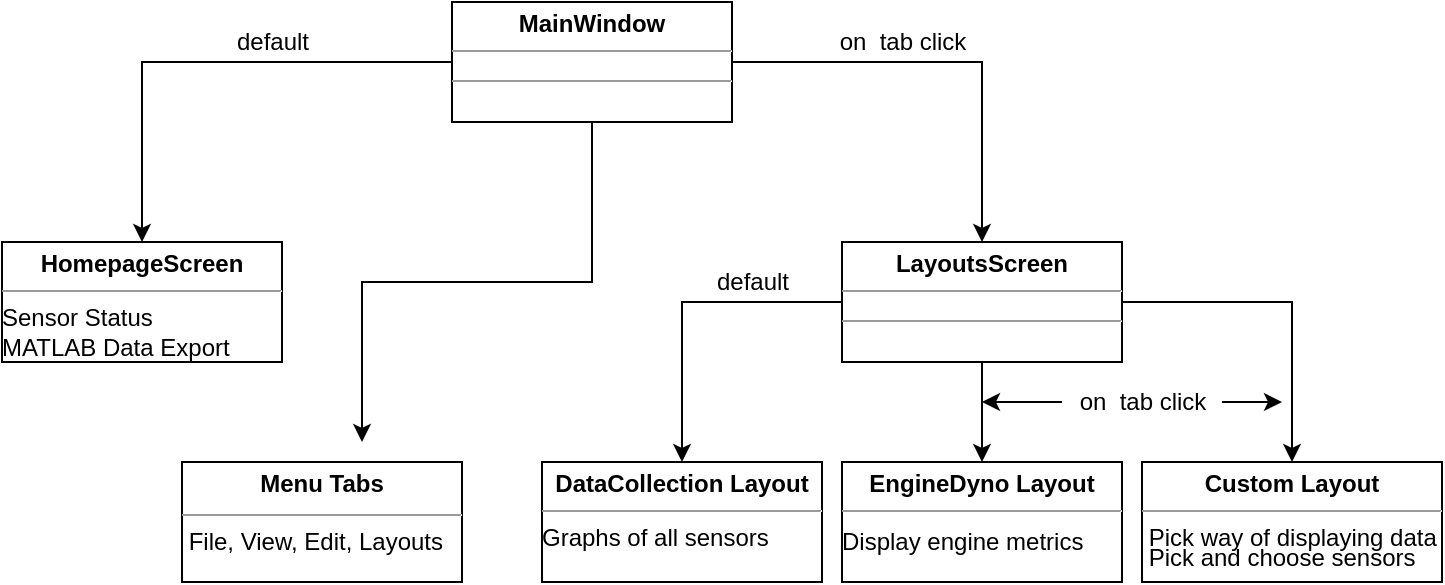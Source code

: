 <mxfile version="14.4.3" type="device"><diagram id="9yu7vd8T3KiJo64nae9l" name="Page-1"><mxGraphModel dx="1185" dy="685" grid="1" gridSize="10" guides="1" tooltips="1" connect="1" arrows="1" fold="1" page="1" pageScale="1" pageWidth="850" pageHeight="1100" math="0" shadow="0"><root><mxCell id="0"/><mxCell id="1" parent="0"/><mxCell id="TQpHiIG4iu7ySNXwUE6v-5" style="edgeStyle=orthogonalEdgeStyle;rounded=0;orthogonalLoop=1;jettySize=auto;html=1;entryX=0.5;entryY=0;entryDx=0;entryDy=0;" parent="1" source="TQpHiIG4iu7ySNXwUE6v-2" target="TQpHiIG4iu7ySNXwUE6v-3" edge="1"><mxGeometry relative="1" as="geometry"/></mxCell><mxCell id="TQpHiIG4iu7ySNXwUE6v-8" style="edgeStyle=orthogonalEdgeStyle;rounded=0;orthogonalLoop=1;jettySize=auto;html=1;entryX=0.5;entryY=0;entryDx=0;entryDy=0;" parent="1" source="TQpHiIG4iu7ySNXwUE6v-2" target="TQpHiIG4iu7ySNXwUE6v-4" edge="1"><mxGeometry relative="1" as="geometry"/></mxCell><mxCell id="LQouA5lyAFyfTF-XYXlJ-8" style="edgeStyle=orthogonalEdgeStyle;rounded=0;orthogonalLoop=1;jettySize=auto;html=1;" parent="1" source="TQpHiIG4iu7ySNXwUE6v-2" edge="1"><mxGeometry relative="1" as="geometry"><mxPoint x="280" y="260" as="targetPoint"/><Array as="points"><mxPoint x="395" y="180"/><mxPoint x="280" y="180"/><mxPoint x="280" y="260"/></Array></mxGeometry></mxCell><mxCell id="TQpHiIG4iu7ySNXwUE6v-2" value="&lt;p style=&quot;margin: 0px ; margin-top: 4px ; text-align: center&quot;&gt;&lt;b&gt;MainWindow&lt;/b&gt;&lt;/p&gt;&lt;hr size=&quot;1&quot;&gt;&lt;div style=&quot;height: 2px&quot;&gt;&lt;/div&gt;&lt;hr size=&quot;1&quot;&gt;&lt;div style=&quot;height: 2px&quot;&gt;&lt;/div&gt;" style="verticalAlign=top;align=left;overflow=fill;fontSize=12;fontFamily=Helvetica;html=1;" parent="1" vertex="1"><mxGeometry x="325" y="40" width="140" height="60" as="geometry"/></mxCell><mxCell id="TQpHiIG4iu7ySNXwUE6v-3" value="&lt;p style=&quot;margin: 0px ; margin-top: 4px ; text-align: center&quot;&gt;&lt;b&gt;HomepageScreen&lt;/b&gt;&lt;/p&gt;&lt;hr size=&quot;1&quot;&gt;Sensor Status&lt;div style=&quot;height: 2px&quot;&gt;MATLAB Data Export&lt;/div&gt;" style="verticalAlign=top;align=left;overflow=fill;fontSize=12;fontFamily=Helvetica;html=1;" parent="1" vertex="1"><mxGeometry x="100" y="160" width="140" height="60" as="geometry"/></mxCell><mxCell id="TQpHiIG4iu7ySNXwUE6v-13" style="edgeStyle=orthogonalEdgeStyle;rounded=0;orthogonalLoop=1;jettySize=auto;html=1;exitX=0.5;exitY=1;exitDx=0;exitDy=0;entryX=0.5;entryY=0;entryDx=0;entryDy=0;" parent="1" source="TQpHiIG4iu7ySNXwUE6v-4" target="TQpHiIG4iu7ySNXwUE6v-11" edge="1"><mxGeometry relative="1" as="geometry"/></mxCell><mxCell id="TQpHiIG4iu7ySNXwUE6v-14" style="edgeStyle=orthogonalEdgeStyle;rounded=0;orthogonalLoop=1;jettySize=auto;html=1;entryX=0.5;entryY=0;entryDx=0;entryDy=0;" parent="1" source="TQpHiIG4iu7ySNXwUE6v-4" target="TQpHiIG4iu7ySNXwUE6v-10" edge="1"><mxGeometry relative="1" as="geometry"/></mxCell><mxCell id="TQpHiIG4iu7ySNXwUE6v-15" style="edgeStyle=orthogonalEdgeStyle;rounded=0;orthogonalLoop=1;jettySize=auto;html=1;exitX=1;exitY=0.5;exitDx=0;exitDy=0;entryX=0.5;entryY=0;entryDx=0;entryDy=0;" parent="1" source="TQpHiIG4iu7ySNXwUE6v-4" target="TQpHiIG4iu7ySNXwUE6v-12" edge="1"><mxGeometry relative="1" as="geometry"/></mxCell><mxCell id="TQpHiIG4iu7ySNXwUE6v-4" value="&lt;p style=&quot;margin: 0px ; margin-top: 4px ; text-align: center&quot;&gt;&lt;b&gt;LayoutsScreen&lt;/b&gt;&lt;/p&gt;&lt;hr size=&quot;1&quot;&gt;&lt;div style=&quot;height: 2px&quot;&gt;&lt;/div&gt;&lt;hr size=&quot;1&quot;&gt;&lt;div style=&quot;height: 2px&quot;&gt;&lt;/div&gt;" style="verticalAlign=top;align=left;overflow=fill;fontSize=12;fontFamily=Helvetica;html=1;" parent="1" vertex="1"><mxGeometry x="520" y="160" width="140" height="60" as="geometry"/></mxCell><mxCell id="TQpHiIG4iu7ySNXwUE6v-6" value="default" style="text;html=1;align=center;verticalAlign=middle;resizable=0;points=[];autosize=1;" parent="1" vertex="1"><mxGeometry x="210" y="50" width="50" height="20" as="geometry"/></mxCell><mxCell id="TQpHiIG4iu7ySNXwUE6v-7" value="on&amp;nbsp; tab click" style="text;html=1;align=center;verticalAlign=middle;resizable=0;points=[];autosize=1;" parent="1" vertex="1"><mxGeometry x="510" y="50" width="80" height="20" as="geometry"/></mxCell><mxCell id="TQpHiIG4iu7ySNXwUE6v-10" value="&lt;p style=&quot;margin: 0px ; margin-top: 4px ; text-align: center&quot;&gt;&lt;b&gt;DataCollection Layout&lt;/b&gt;&lt;/p&gt;&lt;hr size=&quot;1&quot;&gt;Graphs of all sensors&lt;div style=&quot;height: 2px&quot;&gt;&lt;/div&gt;&lt;div style=&quot;height: 2px&quot;&gt;&lt;/div&gt;" style="verticalAlign=top;align=left;overflow=fill;fontSize=12;fontFamily=Helvetica;html=1;" parent="1" vertex="1"><mxGeometry x="370" y="270" width="140" height="60" as="geometry"/></mxCell><mxCell id="TQpHiIG4iu7ySNXwUE6v-11" value="&lt;p style=&quot;margin: 0px ; margin-top: 4px ; text-align: center&quot;&gt;&lt;b&gt;EngineDyno Layout&lt;/b&gt;&lt;/p&gt;&lt;hr size=&quot;1&quot;&gt;&lt;div style=&quot;height: 2px&quot;&gt;&lt;/div&gt;&lt;div style=&quot;height: 2px&quot;&gt;Display engine metrics&lt;/div&gt;" style="verticalAlign=top;align=left;overflow=fill;fontSize=12;fontFamily=Helvetica;html=1;" parent="1" vertex="1"><mxGeometry x="520" y="270" width="140" height="60" as="geometry"/></mxCell><mxCell id="TQpHiIG4iu7ySNXwUE6v-12" value="&lt;p style=&quot;margin: 0px ; margin-top: 4px ; text-align: center&quot;&gt;&lt;b&gt;Custom Layout&lt;/b&gt;&lt;/p&gt;&lt;hr size=&quot;1&quot;&gt;&lt;div style=&quot;height: 2px&quot;&gt;&amp;nbsp;Pick way of displaying data&lt;/div&gt;&lt;div style=&quot;height: 2px&quot;&gt;&lt;br&gt;&lt;/div&gt;&lt;div style=&quot;height: 2px&quot;&gt;&lt;br&gt;&lt;/div&gt;&lt;div style=&quot;height: 2px&quot;&gt;&lt;br&gt;&lt;/div&gt;&lt;div style=&quot;height: 2px&quot;&gt;&lt;br&gt;&lt;/div&gt;&lt;div style=&quot;height: 2px&quot;&gt;&amp;nbsp;Pick and choose sensors&amp;nbsp;&lt;/div&gt;&lt;div style=&quot;height: 2px&quot;&gt;&lt;br&gt;&lt;/div&gt;&lt;div style=&quot;height: 2px&quot;&gt;&lt;br&gt;&lt;/div&gt;" style="verticalAlign=top;align=left;overflow=fill;fontSize=12;fontFamily=Helvetica;html=1;" parent="1" vertex="1"><mxGeometry x="670" y="270" width="150" height="60" as="geometry"/></mxCell><mxCell id="LQouA5lyAFyfTF-XYXlJ-1" value="default" style="text;html=1;align=center;verticalAlign=middle;resizable=0;points=[];autosize=1;" parent="1" vertex="1"><mxGeometry x="450" y="170" width="50" height="20" as="geometry"/></mxCell><mxCell id="LQouA5lyAFyfTF-XYXlJ-3" style="edgeStyle=orthogonalEdgeStyle;rounded=0;orthogonalLoop=1;jettySize=auto;html=1;" parent="1" source="LQouA5lyAFyfTF-XYXlJ-2" edge="1"><mxGeometry relative="1" as="geometry"><mxPoint x="590" y="240" as="targetPoint"/></mxGeometry></mxCell><mxCell id="LQouA5lyAFyfTF-XYXlJ-4" style="edgeStyle=orthogonalEdgeStyle;rounded=0;orthogonalLoop=1;jettySize=auto;html=1;" parent="1" source="LQouA5lyAFyfTF-XYXlJ-2" edge="1"><mxGeometry relative="1" as="geometry"><mxPoint x="740" y="240" as="targetPoint"/></mxGeometry></mxCell><mxCell id="LQouA5lyAFyfTF-XYXlJ-2" value="on&amp;nbsp; tab click" style="text;html=1;align=center;verticalAlign=middle;resizable=0;points=[];autosize=1;" parent="1" vertex="1"><mxGeometry x="630" y="230" width="80" height="20" as="geometry"/></mxCell><mxCell id="LQouA5lyAFyfTF-XYXlJ-5" value="&lt;p style=&quot;margin: 0px ; margin-top: 4px ; text-align: center&quot;&gt;&lt;b&gt;Menu Tabs&lt;/b&gt;&lt;/p&gt;&lt;div style=&quot;height: 2px&quot;&gt;&lt;/div&gt;&lt;hr size=&quot;1&quot;&gt;&lt;div style=&quot;height: 2px&quot;&gt;&amp;nbsp;File, View, Edit, Layouts&lt;/div&gt;" style="verticalAlign=top;align=left;overflow=fill;fontSize=12;fontFamily=Helvetica;html=1;" parent="1" vertex="1"><mxGeometry x="190" y="270" width="140" height="60" as="geometry"/></mxCell></root></mxGraphModel></diagram></mxfile>